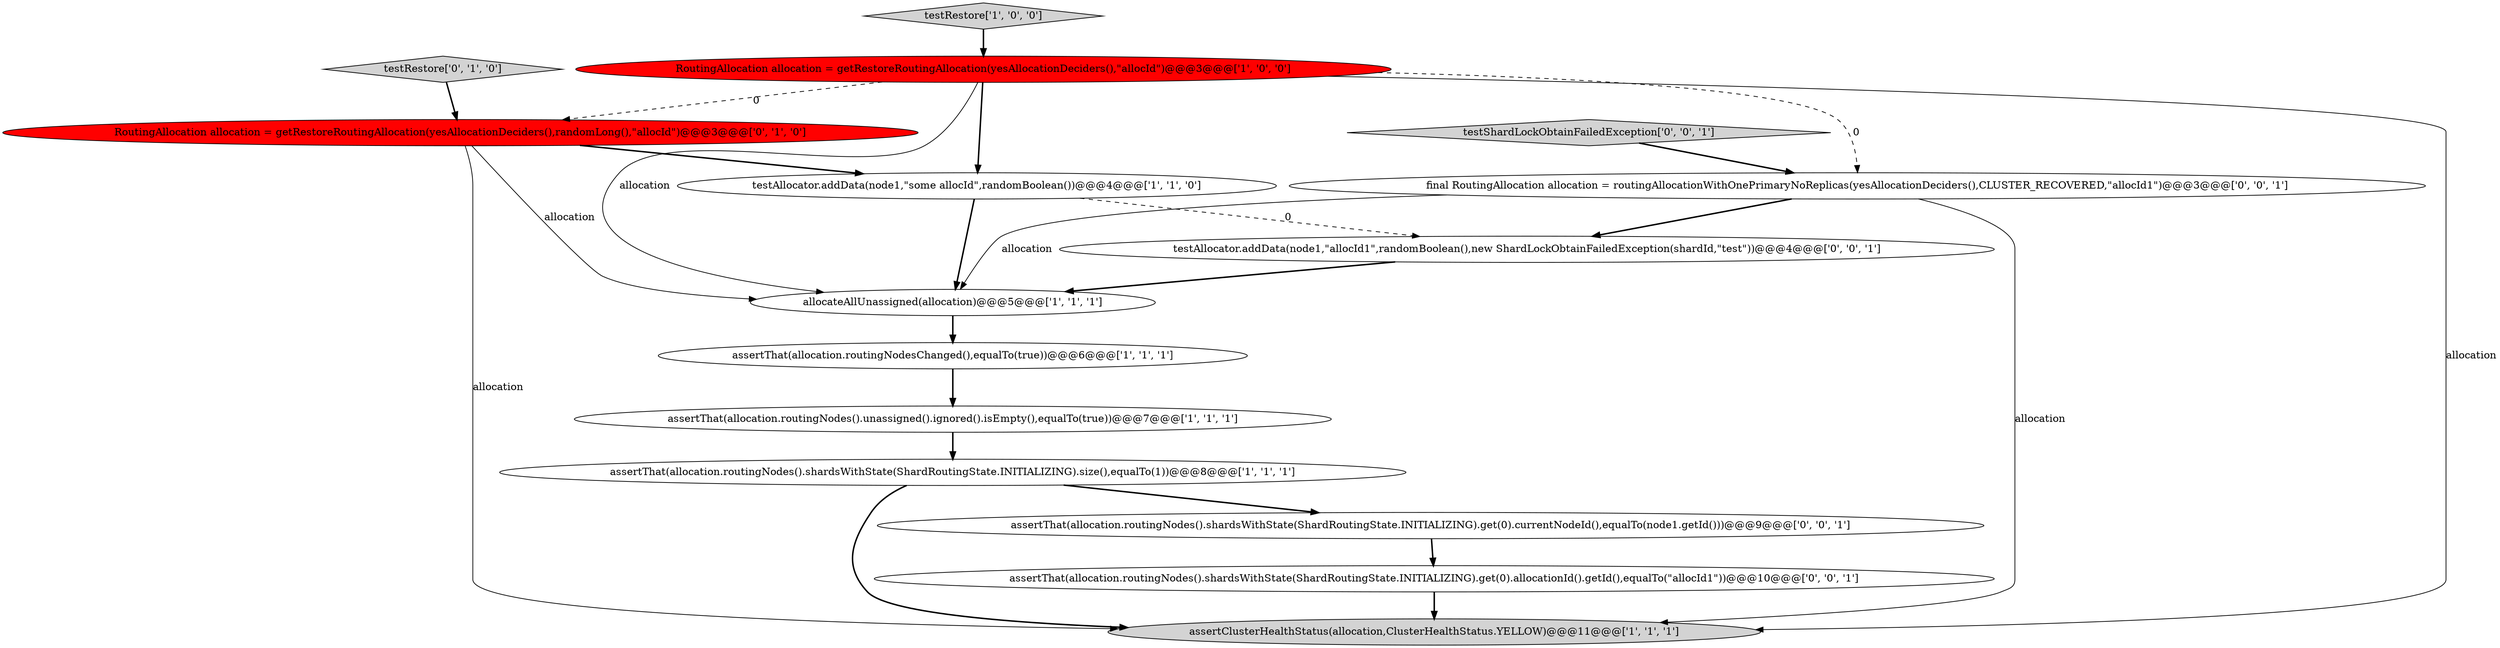 digraph {
4 [style = filled, label = "testRestore['1', '0', '0']", fillcolor = lightgray, shape = diamond image = "AAA0AAABBB1BBB"];
3 [style = filled, label = "assertClusterHealthStatus(allocation,ClusterHealthStatus.YELLOW)@@@11@@@['1', '1', '1']", fillcolor = lightgray, shape = ellipse image = "AAA0AAABBB1BBB"];
5 [style = filled, label = "RoutingAllocation allocation = getRestoreRoutingAllocation(yesAllocationDeciders(),\"allocId\")@@@3@@@['1', '0', '0']", fillcolor = red, shape = ellipse image = "AAA1AAABBB1BBB"];
0 [style = filled, label = "assertThat(allocation.routingNodes().shardsWithState(ShardRoutingState.INITIALIZING).size(),equalTo(1))@@@8@@@['1', '1', '1']", fillcolor = white, shape = ellipse image = "AAA0AAABBB1BBB"];
9 [style = filled, label = "testRestore['0', '1', '0']", fillcolor = lightgray, shape = diamond image = "AAA0AAABBB2BBB"];
2 [style = filled, label = "assertThat(allocation.routingNodesChanged(),equalTo(true))@@@6@@@['1', '1', '1']", fillcolor = white, shape = ellipse image = "AAA0AAABBB1BBB"];
6 [style = filled, label = "testAllocator.addData(node1,\"some allocId\",randomBoolean())@@@4@@@['1', '1', '0']", fillcolor = white, shape = ellipse image = "AAA0AAABBB1BBB"];
8 [style = filled, label = "RoutingAllocation allocation = getRestoreRoutingAllocation(yesAllocationDeciders(),randomLong(),\"allocId\")@@@3@@@['0', '1', '0']", fillcolor = red, shape = ellipse image = "AAA1AAABBB2BBB"];
10 [style = filled, label = "testAllocator.addData(node1,\"allocId1\",randomBoolean(),new ShardLockObtainFailedException(shardId,\"test\"))@@@4@@@['0', '0', '1']", fillcolor = white, shape = ellipse image = "AAA0AAABBB3BBB"];
7 [style = filled, label = "assertThat(allocation.routingNodes().unassigned().ignored().isEmpty(),equalTo(true))@@@7@@@['1', '1', '1']", fillcolor = white, shape = ellipse image = "AAA0AAABBB1BBB"];
14 [style = filled, label = "assertThat(allocation.routingNodes().shardsWithState(ShardRoutingState.INITIALIZING).get(0).allocationId().getId(),equalTo(\"allocId1\"))@@@10@@@['0', '0', '1']", fillcolor = white, shape = ellipse image = "AAA0AAABBB3BBB"];
1 [style = filled, label = "allocateAllUnassigned(allocation)@@@5@@@['1', '1', '1']", fillcolor = white, shape = ellipse image = "AAA0AAABBB1BBB"];
12 [style = filled, label = "testShardLockObtainFailedException['0', '0', '1']", fillcolor = lightgray, shape = diamond image = "AAA0AAABBB3BBB"];
11 [style = filled, label = "final RoutingAllocation allocation = routingAllocationWithOnePrimaryNoReplicas(yesAllocationDeciders(),CLUSTER_RECOVERED,\"allocId1\")@@@3@@@['0', '0', '1']", fillcolor = white, shape = ellipse image = "AAA0AAABBB3BBB"];
13 [style = filled, label = "assertThat(allocation.routingNodes().shardsWithState(ShardRoutingState.INITIALIZING).get(0).currentNodeId(),equalTo(node1.getId()))@@@9@@@['0', '0', '1']", fillcolor = white, shape = ellipse image = "AAA0AAABBB3BBB"];
0->3 [style = bold, label=""];
14->3 [style = bold, label=""];
0->13 [style = bold, label=""];
8->3 [style = solid, label="allocation"];
8->1 [style = solid, label="allocation"];
12->11 [style = bold, label=""];
5->1 [style = solid, label="allocation"];
5->3 [style = solid, label="allocation"];
7->0 [style = bold, label=""];
8->6 [style = bold, label=""];
9->8 [style = bold, label=""];
6->10 [style = dashed, label="0"];
6->1 [style = bold, label=""];
5->6 [style = bold, label=""];
5->11 [style = dashed, label="0"];
11->10 [style = bold, label=""];
5->8 [style = dashed, label="0"];
1->2 [style = bold, label=""];
11->3 [style = solid, label="allocation"];
2->7 [style = bold, label=""];
10->1 [style = bold, label=""];
4->5 [style = bold, label=""];
13->14 [style = bold, label=""];
11->1 [style = solid, label="allocation"];
}

